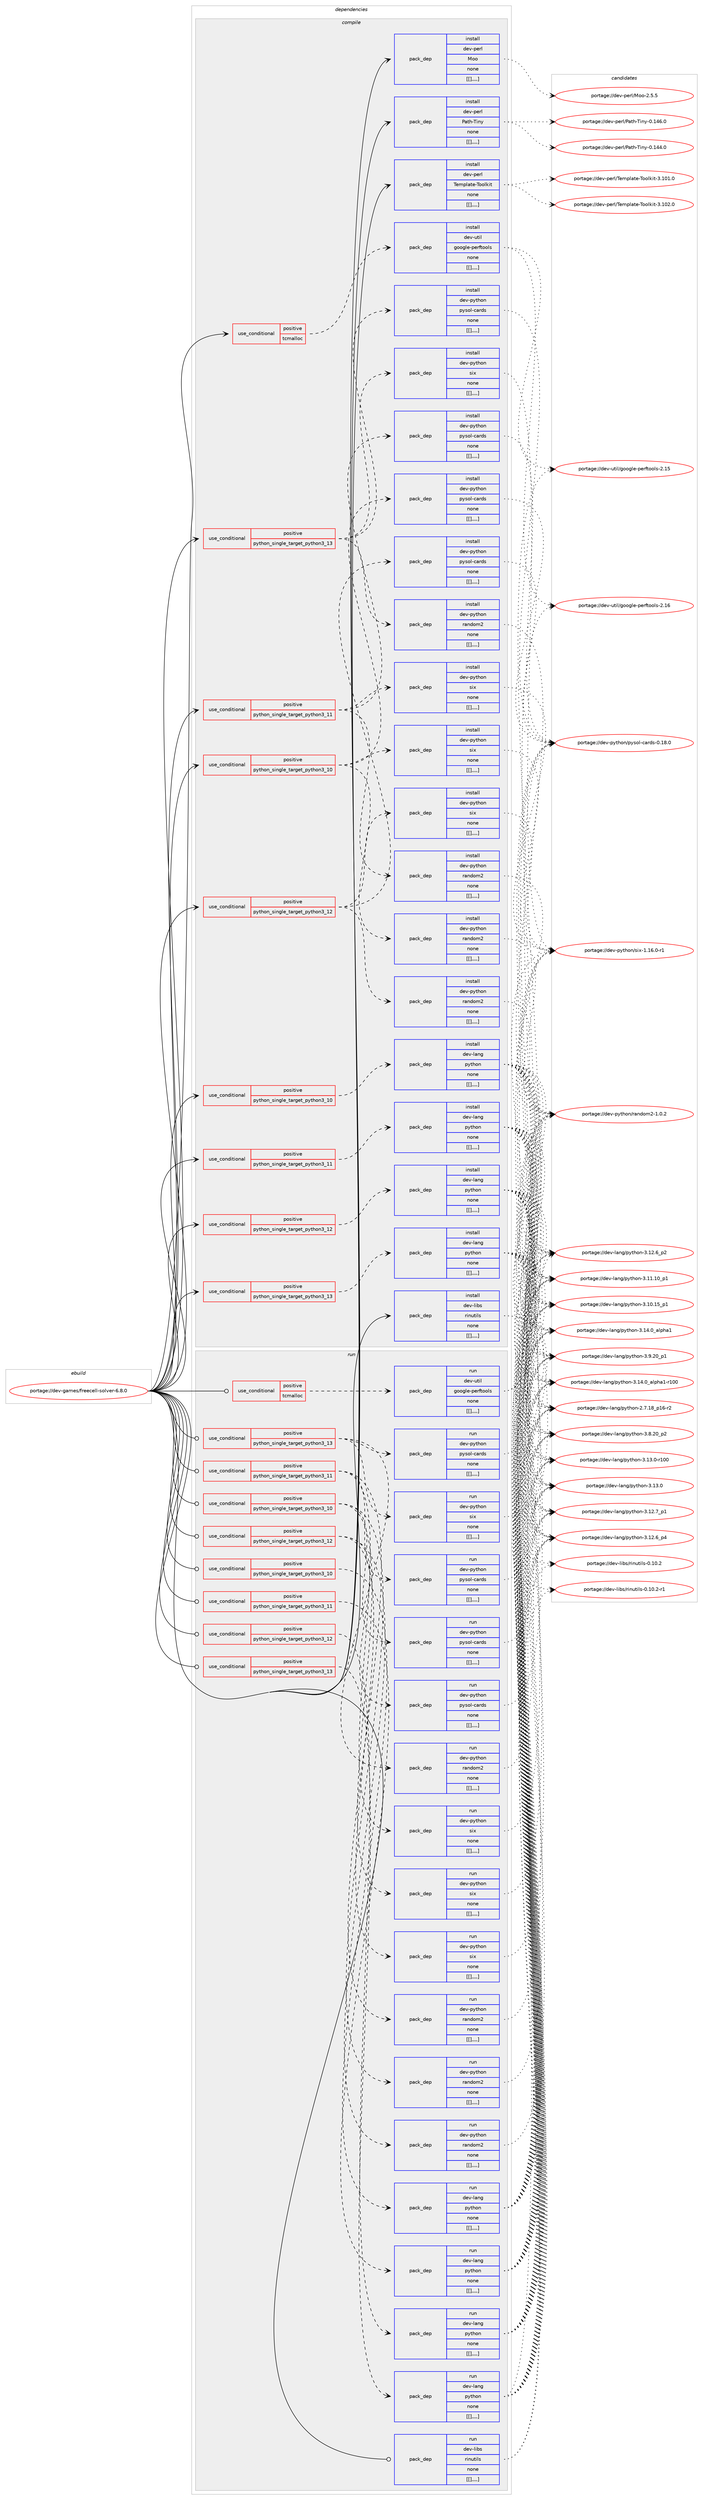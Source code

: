 digraph prolog {

# *************
# Graph options
# *************

newrank=true;
concentrate=true;
compound=true;
graph [rankdir=LR,fontname=Helvetica,fontsize=10,ranksep=1.5];#, ranksep=2.5, nodesep=0.2];
edge  [arrowhead=vee];
node  [fontname=Helvetica,fontsize=10];

# **********
# The ebuild
# **********

subgraph cluster_leftcol {
color=gray;
label=<<i>ebuild</i>>;
id [label="portage://dev-games/freecell-solver-6.8.0", color=red, width=4, href="../dev-games/freecell-solver-6.8.0.svg"];
}

# ****************
# The dependencies
# ****************

subgraph cluster_midcol {
color=gray;
label=<<i>dependencies</i>>;
subgraph cluster_compile {
fillcolor="#eeeeee";
style=filled;
label=<<i>compile</i>>;
subgraph cond21467 {
dependency78631 [label=<<TABLE BORDER="0" CELLBORDER="1" CELLSPACING="0" CELLPADDING="4"><TR><TD ROWSPAN="3" CELLPADDING="10">use_conditional</TD></TR><TR><TD>positive</TD></TR><TR><TD>python_single_target_python3_10</TD></TR></TABLE>>, shape=none, color=red];
subgraph pack56128 {
dependency78635 [label=<<TABLE BORDER="0" CELLBORDER="1" CELLSPACING="0" CELLPADDING="4" WIDTH="220"><TR><TD ROWSPAN="6" CELLPADDING="30">pack_dep</TD></TR><TR><TD WIDTH="110">install</TD></TR><TR><TD>dev-lang</TD></TR><TR><TD>python</TD></TR><TR><TD>none</TD></TR><TR><TD>[[],,,,]</TD></TR></TABLE>>, shape=none, color=blue];
}
dependency78631:e -> dependency78635:w [weight=20,style="dashed",arrowhead="vee"];
}
id:e -> dependency78631:w [weight=20,style="solid",arrowhead="vee"];
subgraph cond21480 {
dependency78648 [label=<<TABLE BORDER="0" CELLBORDER="1" CELLSPACING="0" CELLPADDING="4"><TR><TD ROWSPAN="3" CELLPADDING="10">use_conditional</TD></TR><TR><TD>positive</TD></TR><TR><TD>python_single_target_python3_10</TD></TR></TABLE>>, shape=none, color=red];
subgraph pack56140 {
dependency78675 [label=<<TABLE BORDER="0" CELLBORDER="1" CELLSPACING="0" CELLPADDING="4" WIDTH="220"><TR><TD ROWSPAN="6" CELLPADDING="30">pack_dep</TD></TR><TR><TD WIDTH="110">install</TD></TR><TR><TD>dev-python</TD></TR><TR><TD>pysol-cards</TD></TR><TR><TD>none</TD></TR><TR><TD>[[],,,,]</TD></TR></TABLE>>, shape=none, color=blue];
}
dependency78648:e -> dependency78675:w [weight=20,style="dashed",arrowhead="vee"];
subgraph pack56255 {
dependency78803 [label=<<TABLE BORDER="0" CELLBORDER="1" CELLSPACING="0" CELLPADDING="4" WIDTH="220"><TR><TD ROWSPAN="6" CELLPADDING="30">pack_dep</TD></TR><TR><TD WIDTH="110">install</TD></TR><TR><TD>dev-python</TD></TR><TR><TD>random2</TD></TR><TR><TD>none</TD></TR><TR><TD>[[],,,,]</TD></TR></TABLE>>, shape=none, color=blue];
}
dependency78648:e -> dependency78803:w [weight=20,style="dashed",arrowhead="vee"];
subgraph pack56298 {
dependency78848 [label=<<TABLE BORDER="0" CELLBORDER="1" CELLSPACING="0" CELLPADDING="4" WIDTH="220"><TR><TD ROWSPAN="6" CELLPADDING="30">pack_dep</TD></TR><TR><TD WIDTH="110">install</TD></TR><TR><TD>dev-python</TD></TR><TR><TD>six</TD></TR><TR><TD>none</TD></TR><TR><TD>[[],,,,]</TD></TR></TABLE>>, shape=none, color=blue];
}
dependency78648:e -> dependency78848:w [weight=20,style="dashed",arrowhead="vee"];
}
id:e -> dependency78648:w [weight=20,style="solid",arrowhead="vee"];
subgraph cond21532 {
dependency78866 [label=<<TABLE BORDER="0" CELLBORDER="1" CELLSPACING="0" CELLPADDING="4"><TR><TD ROWSPAN="3" CELLPADDING="10">use_conditional</TD></TR><TR><TD>positive</TD></TR><TR><TD>python_single_target_python3_11</TD></TR></TABLE>>, shape=none, color=red];
subgraph pack56315 {
dependency78886 [label=<<TABLE BORDER="0" CELLBORDER="1" CELLSPACING="0" CELLPADDING="4" WIDTH="220"><TR><TD ROWSPAN="6" CELLPADDING="30">pack_dep</TD></TR><TR><TD WIDTH="110">install</TD></TR><TR><TD>dev-lang</TD></TR><TR><TD>python</TD></TR><TR><TD>none</TD></TR><TR><TD>[[],,,,]</TD></TR></TABLE>>, shape=none, color=blue];
}
dependency78866:e -> dependency78886:w [weight=20,style="dashed",arrowhead="vee"];
}
id:e -> dependency78866:w [weight=20,style="solid",arrowhead="vee"];
subgraph cond21548 {
dependency78902 [label=<<TABLE BORDER="0" CELLBORDER="1" CELLSPACING="0" CELLPADDING="4"><TR><TD ROWSPAN="3" CELLPADDING="10">use_conditional</TD></TR><TR><TD>positive</TD></TR><TR><TD>python_single_target_python3_11</TD></TR></TABLE>>, shape=none, color=red];
subgraph pack56366 {
dependency79037 [label=<<TABLE BORDER="0" CELLBORDER="1" CELLSPACING="0" CELLPADDING="4" WIDTH="220"><TR><TD ROWSPAN="6" CELLPADDING="30">pack_dep</TD></TR><TR><TD WIDTH="110">install</TD></TR><TR><TD>dev-python</TD></TR><TR><TD>pysol-cards</TD></TR><TR><TD>none</TD></TR><TR><TD>[[],,,,]</TD></TR></TABLE>>, shape=none, color=blue];
}
dependency78902:e -> dependency79037:w [weight=20,style="dashed",arrowhead="vee"];
subgraph pack56467 {
dependency79098 [label=<<TABLE BORDER="0" CELLBORDER="1" CELLSPACING="0" CELLPADDING="4" WIDTH="220"><TR><TD ROWSPAN="6" CELLPADDING="30">pack_dep</TD></TR><TR><TD WIDTH="110">install</TD></TR><TR><TD>dev-python</TD></TR><TR><TD>random2</TD></TR><TR><TD>none</TD></TR><TR><TD>[[],,,,]</TD></TR></TABLE>>, shape=none, color=blue];
}
dependency78902:e -> dependency79098:w [weight=20,style="dashed",arrowhead="vee"];
subgraph pack56505 {
dependency79137 [label=<<TABLE BORDER="0" CELLBORDER="1" CELLSPACING="0" CELLPADDING="4" WIDTH="220"><TR><TD ROWSPAN="6" CELLPADDING="30">pack_dep</TD></TR><TR><TD WIDTH="110">install</TD></TR><TR><TD>dev-python</TD></TR><TR><TD>six</TD></TR><TR><TD>none</TD></TR><TR><TD>[[],,,,]</TD></TR></TABLE>>, shape=none, color=blue];
}
dependency78902:e -> dependency79137:w [weight=20,style="dashed",arrowhead="vee"];
}
id:e -> dependency78902:w [weight=20,style="solid",arrowhead="vee"];
subgraph cond21592 {
dependency79170 [label=<<TABLE BORDER="0" CELLBORDER="1" CELLSPACING="0" CELLPADDING="4"><TR><TD ROWSPAN="3" CELLPADDING="10">use_conditional</TD></TR><TR><TD>positive</TD></TR><TR><TD>python_single_target_python3_12</TD></TR></TABLE>>, shape=none, color=red];
subgraph pack56550 {
dependency79171 [label=<<TABLE BORDER="0" CELLBORDER="1" CELLSPACING="0" CELLPADDING="4" WIDTH="220"><TR><TD ROWSPAN="6" CELLPADDING="30">pack_dep</TD></TR><TR><TD WIDTH="110">install</TD></TR><TR><TD>dev-lang</TD></TR><TR><TD>python</TD></TR><TR><TD>none</TD></TR><TR><TD>[[],,,,]</TD></TR></TABLE>>, shape=none, color=blue];
}
dependency79170:e -> dependency79171:w [weight=20,style="dashed",arrowhead="vee"];
}
id:e -> dependency79170:w [weight=20,style="solid",arrowhead="vee"];
subgraph cond21606 {
dependency79223 [label=<<TABLE BORDER="0" CELLBORDER="1" CELLSPACING="0" CELLPADDING="4"><TR><TD ROWSPAN="3" CELLPADDING="10">use_conditional</TD></TR><TR><TD>positive</TD></TR><TR><TD>python_single_target_python3_12</TD></TR></TABLE>>, shape=none, color=red];
subgraph pack56599 {
dependency79298 [label=<<TABLE BORDER="0" CELLBORDER="1" CELLSPACING="0" CELLPADDING="4" WIDTH="220"><TR><TD ROWSPAN="6" CELLPADDING="30">pack_dep</TD></TR><TR><TD WIDTH="110">install</TD></TR><TR><TD>dev-python</TD></TR><TR><TD>pysol-cards</TD></TR><TR><TD>none</TD></TR><TR><TD>[[],,,,]</TD></TR></TABLE>>, shape=none, color=blue];
}
dependency79223:e -> dependency79298:w [weight=20,style="dashed",arrowhead="vee"];
subgraph pack56682 {
dependency79339 [label=<<TABLE BORDER="0" CELLBORDER="1" CELLSPACING="0" CELLPADDING="4" WIDTH="220"><TR><TD ROWSPAN="6" CELLPADDING="30">pack_dep</TD></TR><TR><TD WIDTH="110">install</TD></TR><TR><TD>dev-python</TD></TR><TR><TD>random2</TD></TR><TR><TD>none</TD></TR><TR><TD>[[],,,,]</TD></TR></TABLE>>, shape=none, color=blue];
}
dependency79223:e -> dependency79339:w [weight=20,style="dashed",arrowhead="vee"];
subgraph pack56738 {
dependency79392 [label=<<TABLE BORDER="0" CELLBORDER="1" CELLSPACING="0" CELLPADDING="4" WIDTH="220"><TR><TD ROWSPAN="6" CELLPADDING="30">pack_dep</TD></TR><TR><TD WIDTH="110">install</TD></TR><TR><TD>dev-python</TD></TR><TR><TD>six</TD></TR><TR><TD>none</TD></TR><TR><TD>[[],,,,]</TD></TR></TABLE>>, shape=none, color=blue];
}
dependency79223:e -> dependency79392:w [weight=20,style="dashed",arrowhead="vee"];
}
id:e -> dependency79223:w [weight=20,style="solid",arrowhead="vee"];
subgraph cond21637 {
dependency79415 [label=<<TABLE BORDER="0" CELLBORDER="1" CELLSPACING="0" CELLPADDING="4"><TR><TD ROWSPAN="3" CELLPADDING="10">use_conditional</TD></TR><TR><TD>positive</TD></TR><TR><TD>python_single_target_python3_13</TD></TR></TABLE>>, shape=none, color=red];
subgraph pack56783 {
dependency79520 [label=<<TABLE BORDER="0" CELLBORDER="1" CELLSPACING="0" CELLPADDING="4" WIDTH="220"><TR><TD ROWSPAN="6" CELLPADDING="30">pack_dep</TD></TR><TR><TD WIDTH="110">install</TD></TR><TR><TD>dev-lang</TD></TR><TR><TD>python</TD></TR><TR><TD>none</TD></TR><TR><TD>[[],,,,]</TD></TR></TABLE>>, shape=none, color=blue];
}
dependency79415:e -> dependency79520:w [weight=20,style="dashed",arrowhead="vee"];
}
id:e -> dependency79415:w [weight=20,style="solid",arrowhead="vee"];
subgraph cond21653 {
dependency79543 [label=<<TABLE BORDER="0" CELLBORDER="1" CELLSPACING="0" CELLPADDING="4"><TR><TD ROWSPAN="3" CELLPADDING="10">use_conditional</TD></TR><TR><TD>positive</TD></TR><TR><TD>python_single_target_python3_13</TD></TR></TABLE>>, shape=none, color=red];
subgraph pack56946 {
dependency79668 [label=<<TABLE BORDER="0" CELLBORDER="1" CELLSPACING="0" CELLPADDING="4" WIDTH="220"><TR><TD ROWSPAN="6" CELLPADDING="30">pack_dep</TD></TR><TR><TD WIDTH="110">install</TD></TR><TR><TD>dev-python</TD></TR><TR><TD>pysol-cards</TD></TR><TR><TD>none</TD></TR><TR><TD>[[],,,,]</TD></TR></TABLE>>, shape=none, color=blue];
}
dependency79543:e -> dependency79668:w [weight=20,style="dashed",arrowhead="vee"];
subgraph pack57023 {
dependency79731 [label=<<TABLE BORDER="0" CELLBORDER="1" CELLSPACING="0" CELLPADDING="4" WIDTH="220"><TR><TD ROWSPAN="6" CELLPADDING="30">pack_dep</TD></TR><TR><TD WIDTH="110">install</TD></TR><TR><TD>dev-python</TD></TR><TR><TD>random2</TD></TR><TR><TD>none</TD></TR><TR><TD>[[],,,,]</TD></TR></TABLE>>, shape=none, color=blue];
}
dependency79543:e -> dependency79731:w [weight=20,style="dashed",arrowhead="vee"];
subgraph pack57054 {
dependency79766 [label=<<TABLE BORDER="0" CELLBORDER="1" CELLSPACING="0" CELLPADDING="4" WIDTH="220"><TR><TD ROWSPAN="6" CELLPADDING="30">pack_dep</TD></TR><TR><TD WIDTH="110">install</TD></TR><TR><TD>dev-python</TD></TR><TR><TD>six</TD></TR><TR><TD>none</TD></TR><TR><TD>[[],,,,]</TD></TR></TABLE>>, shape=none, color=blue];
}
dependency79543:e -> dependency79766:w [weight=20,style="dashed",arrowhead="vee"];
}
id:e -> dependency79543:w [weight=20,style="solid",arrowhead="vee"];
subgraph cond21684 {
dependency79794 [label=<<TABLE BORDER="0" CELLBORDER="1" CELLSPACING="0" CELLPADDING="4"><TR><TD ROWSPAN="3" CELLPADDING="10">use_conditional</TD></TR><TR><TD>positive</TD></TR><TR><TD>tcmalloc</TD></TR></TABLE>>, shape=none, color=red];
subgraph pack57085 {
dependency79796 [label=<<TABLE BORDER="0" CELLBORDER="1" CELLSPACING="0" CELLPADDING="4" WIDTH="220"><TR><TD ROWSPAN="6" CELLPADDING="30">pack_dep</TD></TR><TR><TD WIDTH="110">install</TD></TR><TR><TD>dev-util</TD></TR><TR><TD>google-perftools</TD></TR><TR><TD>none</TD></TR><TR><TD>[[],,,,]</TD></TR></TABLE>>, shape=none, color=blue];
}
dependency79794:e -> dependency79796:w [weight=20,style="dashed",arrowhead="vee"];
}
id:e -> dependency79794:w [weight=20,style="solid",arrowhead="vee"];
subgraph pack57123 {
dependency79845 [label=<<TABLE BORDER="0" CELLBORDER="1" CELLSPACING="0" CELLPADDING="4" WIDTH="220"><TR><TD ROWSPAN="6" CELLPADDING="30">pack_dep</TD></TR><TR><TD WIDTH="110">install</TD></TR><TR><TD>dev-libs</TD></TR><TR><TD>rinutils</TD></TR><TR><TD>none</TD></TR><TR><TD>[[],,,,]</TD></TR></TABLE>>, shape=none, color=blue];
}
id:e -> dependency79845:w [weight=20,style="solid",arrowhead="vee"];
subgraph pack57126 {
dependency79848 [label=<<TABLE BORDER="0" CELLBORDER="1" CELLSPACING="0" CELLPADDING="4" WIDTH="220"><TR><TD ROWSPAN="6" CELLPADDING="30">pack_dep</TD></TR><TR><TD WIDTH="110">install</TD></TR><TR><TD>dev-perl</TD></TR><TR><TD>Moo</TD></TR><TR><TD>none</TD></TR><TR><TD>[[],,,,]</TD></TR></TABLE>>, shape=none, color=blue];
}
id:e -> dependency79848:w [weight=20,style="solid",arrowhead="vee"];
subgraph pack57142 {
dependency79878 [label=<<TABLE BORDER="0" CELLBORDER="1" CELLSPACING="0" CELLPADDING="4" WIDTH="220"><TR><TD ROWSPAN="6" CELLPADDING="30">pack_dep</TD></TR><TR><TD WIDTH="110">install</TD></TR><TR><TD>dev-perl</TD></TR><TR><TD>Path-Tiny</TD></TR><TR><TD>none</TD></TR><TR><TD>[[],,,,]</TD></TR></TABLE>>, shape=none, color=blue];
}
id:e -> dependency79878:w [weight=20,style="solid",arrowhead="vee"];
subgraph pack57201 {
dependency79955 [label=<<TABLE BORDER="0" CELLBORDER="1" CELLSPACING="0" CELLPADDING="4" WIDTH="220"><TR><TD ROWSPAN="6" CELLPADDING="30">pack_dep</TD></TR><TR><TD WIDTH="110">install</TD></TR><TR><TD>dev-perl</TD></TR><TR><TD>Template-Toolkit</TD></TR><TR><TD>none</TD></TR><TR><TD>[[],,,,]</TD></TR></TABLE>>, shape=none, color=blue];
}
id:e -> dependency79955:w [weight=20,style="solid",arrowhead="vee"];
}
subgraph cluster_compileandrun {
fillcolor="#eeeeee";
style=filled;
label=<<i>compile and run</i>>;
}
subgraph cluster_run {
fillcolor="#eeeeee";
style=filled;
label=<<i>run</i>>;
subgraph cond21720 {
dependency79959 [label=<<TABLE BORDER="0" CELLBORDER="1" CELLSPACING="0" CELLPADDING="4"><TR><TD ROWSPAN="3" CELLPADDING="10">use_conditional</TD></TR><TR><TD>positive</TD></TR><TR><TD>python_single_target_python3_10</TD></TR></TABLE>>, shape=none, color=red];
subgraph pack57208 {
dependency79968 [label=<<TABLE BORDER="0" CELLBORDER="1" CELLSPACING="0" CELLPADDING="4" WIDTH="220"><TR><TD ROWSPAN="6" CELLPADDING="30">pack_dep</TD></TR><TR><TD WIDTH="110">run</TD></TR><TR><TD>dev-lang</TD></TR><TR><TD>python</TD></TR><TR><TD>none</TD></TR><TR><TD>[[],,,,]</TD></TR></TABLE>>, shape=none, color=blue];
}
dependency79959:e -> dependency79968:w [weight=20,style="dashed",arrowhead="vee"];
}
id:e -> dependency79959:w [weight=20,style="solid",arrowhead="odot"];
subgraph cond21724 {
dependency79974 [label=<<TABLE BORDER="0" CELLBORDER="1" CELLSPACING="0" CELLPADDING="4"><TR><TD ROWSPAN="3" CELLPADDING="10">use_conditional</TD></TR><TR><TD>positive</TD></TR><TR><TD>python_single_target_python3_10</TD></TR></TABLE>>, shape=none, color=red];
subgraph pack57216 {
dependency79977 [label=<<TABLE BORDER="0" CELLBORDER="1" CELLSPACING="0" CELLPADDING="4" WIDTH="220"><TR><TD ROWSPAN="6" CELLPADDING="30">pack_dep</TD></TR><TR><TD WIDTH="110">run</TD></TR><TR><TD>dev-python</TD></TR><TR><TD>pysol-cards</TD></TR><TR><TD>none</TD></TR><TR><TD>[[],,,,]</TD></TR></TABLE>>, shape=none, color=blue];
}
dependency79974:e -> dependency79977:w [weight=20,style="dashed",arrowhead="vee"];
subgraph pack57221 {
dependency79986 [label=<<TABLE BORDER="0" CELLBORDER="1" CELLSPACING="0" CELLPADDING="4" WIDTH="220"><TR><TD ROWSPAN="6" CELLPADDING="30">pack_dep</TD></TR><TR><TD WIDTH="110">run</TD></TR><TR><TD>dev-python</TD></TR><TR><TD>random2</TD></TR><TR><TD>none</TD></TR><TR><TD>[[],,,,]</TD></TR></TABLE>>, shape=none, color=blue];
}
dependency79974:e -> dependency79986:w [weight=20,style="dashed",arrowhead="vee"];
subgraph pack57224 {
dependency79997 [label=<<TABLE BORDER="0" CELLBORDER="1" CELLSPACING="0" CELLPADDING="4" WIDTH="220"><TR><TD ROWSPAN="6" CELLPADDING="30">pack_dep</TD></TR><TR><TD WIDTH="110">run</TD></TR><TR><TD>dev-python</TD></TR><TR><TD>six</TD></TR><TR><TD>none</TD></TR><TR><TD>[[],,,,]</TD></TR></TABLE>>, shape=none, color=blue];
}
dependency79974:e -> dependency79997:w [weight=20,style="dashed",arrowhead="vee"];
}
id:e -> dependency79974:w [weight=20,style="solid",arrowhead="odot"];
subgraph cond21737 {
dependency80004 [label=<<TABLE BORDER="0" CELLBORDER="1" CELLSPACING="0" CELLPADDING="4"><TR><TD ROWSPAN="3" CELLPADDING="10">use_conditional</TD></TR><TR><TD>positive</TD></TR><TR><TD>python_single_target_python3_11</TD></TR></TABLE>>, shape=none, color=red];
subgraph pack57233 {
dependency80007 [label=<<TABLE BORDER="0" CELLBORDER="1" CELLSPACING="0" CELLPADDING="4" WIDTH="220"><TR><TD ROWSPAN="6" CELLPADDING="30">pack_dep</TD></TR><TR><TD WIDTH="110">run</TD></TR><TR><TD>dev-lang</TD></TR><TR><TD>python</TD></TR><TR><TD>none</TD></TR><TR><TD>[[],,,,]</TD></TR></TABLE>>, shape=none, color=blue];
}
dependency80004:e -> dependency80007:w [weight=20,style="dashed",arrowhead="vee"];
}
id:e -> dependency80004:w [weight=20,style="solid",arrowhead="odot"];
subgraph cond21740 {
dependency80011 [label=<<TABLE BORDER="0" CELLBORDER="1" CELLSPACING="0" CELLPADDING="4"><TR><TD ROWSPAN="3" CELLPADDING="10">use_conditional</TD></TR><TR><TD>positive</TD></TR><TR><TD>python_single_target_python3_11</TD></TR></TABLE>>, shape=none, color=red];
subgraph pack57274 {
dependency80067 [label=<<TABLE BORDER="0" CELLBORDER="1" CELLSPACING="0" CELLPADDING="4" WIDTH="220"><TR><TD ROWSPAN="6" CELLPADDING="30">pack_dep</TD></TR><TR><TD WIDTH="110">run</TD></TR><TR><TD>dev-python</TD></TR><TR><TD>pysol-cards</TD></TR><TR><TD>none</TD></TR><TR><TD>[[],,,,]</TD></TR></TABLE>>, shape=none, color=blue];
}
dependency80011:e -> dependency80067:w [weight=20,style="dashed",arrowhead="vee"];
subgraph pack57280 {
dependency80073 [label=<<TABLE BORDER="0" CELLBORDER="1" CELLSPACING="0" CELLPADDING="4" WIDTH="220"><TR><TD ROWSPAN="6" CELLPADDING="30">pack_dep</TD></TR><TR><TD WIDTH="110">run</TD></TR><TR><TD>dev-python</TD></TR><TR><TD>random2</TD></TR><TR><TD>none</TD></TR><TR><TD>[[],,,,]</TD></TR></TABLE>>, shape=none, color=blue];
}
dependency80011:e -> dependency80073:w [weight=20,style="dashed",arrowhead="vee"];
subgraph pack57285 {
dependency80079 [label=<<TABLE BORDER="0" CELLBORDER="1" CELLSPACING="0" CELLPADDING="4" WIDTH="220"><TR><TD ROWSPAN="6" CELLPADDING="30">pack_dep</TD></TR><TR><TD WIDTH="110">run</TD></TR><TR><TD>dev-python</TD></TR><TR><TD>six</TD></TR><TR><TD>none</TD></TR><TR><TD>[[],,,,]</TD></TR></TABLE>>, shape=none, color=blue];
}
dependency80011:e -> dependency80079:w [weight=20,style="dashed",arrowhead="vee"];
}
id:e -> dependency80011:w [weight=20,style="solid",arrowhead="odot"];
subgraph cond21763 {
dependency80087 [label=<<TABLE BORDER="0" CELLBORDER="1" CELLSPACING="0" CELLPADDING="4"><TR><TD ROWSPAN="3" CELLPADDING="10">use_conditional</TD></TR><TR><TD>positive</TD></TR><TR><TD>python_single_target_python3_12</TD></TR></TABLE>>, shape=none, color=red];
subgraph pack57292 {
dependency80092 [label=<<TABLE BORDER="0" CELLBORDER="1" CELLSPACING="0" CELLPADDING="4" WIDTH="220"><TR><TD ROWSPAN="6" CELLPADDING="30">pack_dep</TD></TR><TR><TD WIDTH="110">run</TD></TR><TR><TD>dev-lang</TD></TR><TR><TD>python</TD></TR><TR><TD>none</TD></TR><TR><TD>[[],,,,]</TD></TR></TABLE>>, shape=none, color=blue];
}
dependency80087:e -> dependency80092:w [weight=20,style="dashed",arrowhead="vee"];
}
id:e -> dependency80087:w [weight=20,style="solid",arrowhead="odot"];
subgraph cond21767 {
dependency80099 [label=<<TABLE BORDER="0" CELLBORDER="1" CELLSPACING="0" CELLPADDING="4"><TR><TD ROWSPAN="3" CELLPADDING="10">use_conditional</TD></TR><TR><TD>positive</TD></TR><TR><TD>python_single_target_python3_12</TD></TR></TABLE>>, shape=none, color=red];
subgraph pack57298 {
dependency80101 [label=<<TABLE BORDER="0" CELLBORDER="1" CELLSPACING="0" CELLPADDING="4" WIDTH="220"><TR><TD ROWSPAN="6" CELLPADDING="30">pack_dep</TD></TR><TR><TD WIDTH="110">run</TD></TR><TR><TD>dev-python</TD></TR><TR><TD>pysol-cards</TD></TR><TR><TD>none</TD></TR><TR><TD>[[],,,,]</TD></TR></TABLE>>, shape=none, color=blue];
}
dependency80099:e -> dependency80101:w [weight=20,style="dashed",arrowhead="vee"];
subgraph pack57300 {
dependency80104 [label=<<TABLE BORDER="0" CELLBORDER="1" CELLSPACING="0" CELLPADDING="4" WIDTH="220"><TR><TD ROWSPAN="6" CELLPADDING="30">pack_dep</TD></TR><TR><TD WIDTH="110">run</TD></TR><TR><TD>dev-python</TD></TR><TR><TD>random2</TD></TR><TR><TD>none</TD></TR><TR><TD>[[],,,,]</TD></TR></TABLE>>, shape=none, color=blue];
}
dependency80099:e -> dependency80104:w [weight=20,style="dashed",arrowhead="vee"];
subgraph pack57303 {
dependency80111 [label=<<TABLE BORDER="0" CELLBORDER="1" CELLSPACING="0" CELLPADDING="4" WIDTH="220"><TR><TD ROWSPAN="6" CELLPADDING="30">pack_dep</TD></TR><TR><TD WIDTH="110">run</TD></TR><TR><TD>dev-python</TD></TR><TR><TD>six</TD></TR><TR><TD>none</TD></TR><TR><TD>[[],,,,]</TD></TR></TABLE>>, shape=none, color=blue];
}
dependency80099:e -> dependency80111:w [weight=20,style="dashed",arrowhead="vee"];
}
id:e -> dependency80099:w [weight=20,style="solid",arrowhead="odot"];
subgraph cond21775 {
dependency80121 [label=<<TABLE BORDER="0" CELLBORDER="1" CELLSPACING="0" CELLPADDING="4"><TR><TD ROWSPAN="3" CELLPADDING="10">use_conditional</TD></TR><TR><TD>positive</TD></TR><TR><TD>python_single_target_python3_13</TD></TR></TABLE>>, shape=none, color=red];
subgraph pack57313 {
dependency80124 [label=<<TABLE BORDER="0" CELLBORDER="1" CELLSPACING="0" CELLPADDING="4" WIDTH="220"><TR><TD ROWSPAN="6" CELLPADDING="30">pack_dep</TD></TR><TR><TD WIDTH="110">run</TD></TR><TR><TD>dev-lang</TD></TR><TR><TD>python</TD></TR><TR><TD>none</TD></TR><TR><TD>[[],,,,]</TD></TR></TABLE>>, shape=none, color=blue];
}
dependency80121:e -> dependency80124:w [weight=20,style="dashed",arrowhead="vee"];
}
id:e -> dependency80121:w [weight=20,style="solid",arrowhead="odot"];
subgraph cond21780 {
dependency80130 [label=<<TABLE BORDER="0" CELLBORDER="1" CELLSPACING="0" CELLPADDING="4"><TR><TD ROWSPAN="3" CELLPADDING="10">use_conditional</TD></TR><TR><TD>positive</TD></TR><TR><TD>python_single_target_python3_13</TD></TR></TABLE>>, shape=none, color=red];
subgraph pack57317 {
dependency80132 [label=<<TABLE BORDER="0" CELLBORDER="1" CELLSPACING="0" CELLPADDING="4" WIDTH="220"><TR><TD ROWSPAN="6" CELLPADDING="30">pack_dep</TD></TR><TR><TD WIDTH="110">run</TD></TR><TR><TD>dev-python</TD></TR><TR><TD>pysol-cards</TD></TR><TR><TD>none</TD></TR><TR><TD>[[],,,,]</TD></TR></TABLE>>, shape=none, color=blue];
}
dependency80130:e -> dependency80132:w [weight=20,style="dashed",arrowhead="vee"];
subgraph pack57323 {
dependency80141 [label=<<TABLE BORDER="0" CELLBORDER="1" CELLSPACING="0" CELLPADDING="4" WIDTH="220"><TR><TD ROWSPAN="6" CELLPADDING="30">pack_dep</TD></TR><TR><TD WIDTH="110">run</TD></TR><TR><TD>dev-python</TD></TR><TR><TD>random2</TD></TR><TR><TD>none</TD></TR><TR><TD>[[],,,,]</TD></TR></TABLE>>, shape=none, color=blue];
}
dependency80130:e -> dependency80141:w [weight=20,style="dashed",arrowhead="vee"];
subgraph pack57326 {
dependency80144 [label=<<TABLE BORDER="0" CELLBORDER="1" CELLSPACING="0" CELLPADDING="4" WIDTH="220"><TR><TD ROWSPAN="6" CELLPADDING="30">pack_dep</TD></TR><TR><TD WIDTH="110">run</TD></TR><TR><TD>dev-python</TD></TR><TR><TD>six</TD></TR><TR><TD>none</TD></TR><TR><TD>[[],,,,]</TD></TR></TABLE>>, shape=none, color=blue];
}
dependency80130:e -> dependency80144:w [weight=20,style="dashed",arrowhead="vee"];
}
id:e -> dependency80130:w [weight=20,style="solid",arrowhead="odot"];
subgraph cond21788 {
dependency80155 [label=<<TABLE BORDER="0" CELLBORDER="1" CELLSPACING="0" CELLPADDING="4"><TR><TD ROWSPAN="3" CELLPADDING="10">use_conditional</TD></TR><TR><TD>positive</TD></TR><TR><TD>tcmalloc</TD></TR></TABLE>>, shape=none, color=red];
subgraph pack57332 {
dependency80156 [label=<<TABLE BORDER="0" CELLBORDER="1" CELLSPACING="0" CELLPADDING="4" WIDTH="220"><TR><TD ROWSPAN="6" CELLPADDING="30">pack_dep</TD></TR><TR><TD WIDTH="110">run</TD></TR><TR><TD>dev-util</TD></TR><TR><TD>google-perftools</TD></TR><TR><TD>none</TD></TR><TR><TD>[[],,,,]</TD></TR></TABLE>>, shape=none, color=blue];
}
dependency80155:e -> dependency80156:w [weight=20,style="dashed",arrowhead="vee"];
}
id:e -> dependency80155:w [weight=20,style="solid",arrowhead="odot"];
subgraph pack57338 {
dependency80173 [label=<<TABLE BORDER="0" CELLBORDER="1" CELLSPACING="0" CELLPADDING="4" WIDTH="220"><TR><TD ROWSPAN="6" CELLPADDING="30">pack_dep</TD></TR><TR><TD WIDTH="110">run</TD></TR><TR><TD>dev-libs</TD></TR><TR><TD>rinutils</TD></TR><TR><TD>none</TD></TR><TR><TD>[[],,,,]</TD></TR></TABLE>>, shape=none, color=blue];
}
id:e -> dependency80173:w [weight=20,style="solid",arrowhead="odot"];
}
}

# **************
# The candidates
# **************

subgraph cluster_choices {
rank=same;
color=gray;
label=<<i>candidates</i>>;

subgraph choice57015 {
color=black;
nodesep=1;
choice100101118451089711010347112121116104111110455146495246489597108112104974945114494848 [label="portage://dev-lang/python-3.14.0_alpha1-r100", color=red, width=4,href="../dev-lang/python-3.14.0_alpha1-r100.svg"];
choice1001011184510897110103471121211161041111104551464952464895971081121049749 [label="portage://dev-lang/python-3.14.0_alpha1", color=red, width=4,href="../dev-lang/python-3.14.0_alpha1.svg"];
choice1001011184510897110103471121211161041111104551464951464845114494848 [label="portage://dev-lang/python-3.13.0-r100", color=red, width=4,href="../dev-lang/python-3.13.0-r100.svg"];
choice10010111845108971101034711212111610411111045514649514648 [label="portage://dev-lang/python-3.13.0", color=red, width=4,href="../dev-lang/python-3.13.0.svg"];
choice100101118451089711010347112121116104111110455146495046559511249 [label="portage://dev-lang/python-3.12.7_p1", color=red, width=4,href="../dev-lang/python-3.12.7_p1.svg"];
choice100101118451089711010347112121116104111110455146495046549511252 [label="portage://dev-lang/python-3.12.6_p4", color=red, width=4,href="../dev-lang/python-3.12.6_p4.svg"];
choice100101118451089711010347112121116104111110455146495046549511250 [label="portage://dev-lang/python-3.12.6_p2", color=red, width=4,href="../dev-lang/python-3.12.6_p2.svg"];
choice10010111845108971101034711212111610411111045514649494649489511249 [label="portage://dev-lang/python-3.11.10_p1", color=red, width=4,href="../dev-lang/python-3.11.10_p1.svg"];
choice10010111845108971101034711212111610411111045514649484649539511249 [label="portage://dev-lang/python-3.10.15_p1", color=red, width=4,href="../dev-lang/python-3.10.15_p1.svg"];
choice100101118451089711010347112121116104111110455146574650489511249 [label="portage://dev-lang/python-3.9.20_p1", color=red, width=4,href="../dev-lang/python-3.9.20_p1.svg"];
choice100101118451089711010347112121116104111110455146564650489511250 [label="portage://dev-lang/python-3.8.20_p2", color=red, width=4,href="../dev-lang/python-3.8.20_p2.svg"];
choice100101118451089711010347112121116104111110455046554649569511249544511450 [label="portage://dev-lang/python-2.7.18_p16-r2", color=red, width=4,href="../dev-lang/python-2.7.18_p16-r2.svg"];
dependency78635:e -> choice100101118451089711010347112121116104111110455146495246489597108112104974945114494848:w [style=dotted,weight="100"];
dependency78635:e -> choice1001011184510897110103471121211161041111104551464952464895971081121049749:w [style=dotted,weight="100"];
dependency78635:e -> choice1001011184510897110103471121211161041111104551464951464845114494848:w [style=dotted,weight="100"];
dependency78635:e -> choice10010111845108971101034711212111610411111045514649514648:w [style=dotted,weight="100"];
dependency78635:e -> choice100101118451089711010347112121116104111110455146495046559511249:w [style=dotted,weight="100"];
dependency78635:e -> choice100101118451089711010347112121116104111110455146495046549511252:w [style=dotted,weight="100"];
dependency78635:e -> choice100101118451089711010347112121116104111110455146495046549511250:w [style=dotted,weight="100"];
dependency78635:e -> choice10010111845108971101034711212111610411111045514649494649489511249:w [style=dotted,weight="100"];
dependency78635:e -> choice10010111845108971101034711212111610411111045514649484649539511249:w [style=dotted,weight="100"];
dependency78635:e -> choice100101118451089711010347112121116104111110455146574650489511249:w [style=dotted,weight="100"];
dependency78635:e -> choice100101118451089711010347112121116104111110455146564650489511250:w [style=dotted,weight="100"];
dependency78635:e -> choice100101118451089711010347112121116104111110455046554649569511249544511450:w [style=dotted,weight="100"];
}
subgraph choice57021 {
color=black;
nodesep=1;
choice100101118451121211161041111104711212111511110845999711410011545484649564648 [label="portage://dev-python/pysol-cards-0.18.0", color=red, width=4,href="../dev-python/pysol-cards-0.18.0.svg"];
dependency78675:e -> choice100101118451121211161041111104711212111511110845999711410011545484649564648:w [style=dotted,weight="100"];
}
subgraph choice57036 {
color=black;
nodesep=1;
choice10010111845112121116104111110471149711010011110950454946484650 [label="portage://dev-python/random2-1.0.2", color=red, width=4,href="../dev-python/random2-1.0.2.svg"];
dependency78803:e -> choice10010111845112121116104111110471149711010011110950454946484650:w [style=dotted,weight="100"];
}
subgraph choice57052 {
color=black;
nodesep=1;
choice1001011184511212111610411111047115105120454946495446484511449 [label="portage://dev-python/six-1.16.0-r1", color=red, width=4,href="../dev-python/six-1.16.0-r1.svg"];
dependency78848:e -> choice1001011184511212111610411111047115105120454946495446484511449:w [style=dotted,weight="100"];
}
subgraph choice57060 {
color=black;
nodesep=1;
choice100101118451089711010347112121116104111110455146495246489597108112104974945114494848 [label="portage://dev-lang/python-3.14.0_alpha1-r100", color=red, width=4,href="../dev-lang/python-3.14.0_alpha1-r100.svg"];
choice1001011184510897110103471121211161041111104551464952464895971081121049749 [label="portage://dev-lang/python-3.14.0_alpha1", color=red, width=4,href="../dev-lang/python-3.14.0_alpha1.svg"];
choice1001011184510897110103471121211161041111104551464951464845114494848 [label="portage://dev-lang/python-3.13.0-r100", color=red, width=4,href="../dev-lang/python-3.13.0-r100.svg"];
choice10010111845108971101034711212111610411111045514649514648 [label="portage://dev-lang/python-3.13.0", color=red, width=4,href="../dev-lang/python-3.13.0.svg"];
choice100101118451089711010347112121116104111110455146495046559511249 [label="portage://dev-lang/python-3.12.7_p1", color=red, width=4,href="../dev-lang/python-3.12.7_p1.svg"];
choice100101118451089711010347112121116104111110455146495046549511252 [label="portage://dev-lang/python-3.12.6_p4", color=red, width=4,href="../dev-lang/python-3.12.6_p4.svg"];
choice100101118451089711010347112121116104111110455146495046549511250 [label="portage://dev-lang/python-3.12.6_p2", color=red, width=4,href="../dev-lang/python-3.12.6_p2.svg"];
choice10010111845108971101034711212111610411111045514649494649489511249 [label="portage://dev-lang/python-3.11.10_p1", color=red, width=4,href="../dev-lang/python-3.11.10_p1.svg"];
choice10010111845108971101034711212111610411111045514649484649539511249 [label="portage://dev-lang/python-3.10.15_p1", color=red, width=4,href="../dev-lang/python-3.10.15_p1.svg"];
choice100101118451089711010347112121116104111110455146574650489511249 [label="portage://dev-lang/python-3.9.20_p1", color=red, width=4,href="../dev-lang/python-3.9.20_p1.svg"];
choice100101118451089711010347112121116104111110455146564650489511250 [label="portage://dev-lang/python-3.8.20_p2", color=red, width=4,href="../dev-lang/python-3.8.20_p2.svg"];
choice100101118451089711010347112121116104111110455046554649569511249544511450 [label="portage://dev-lang/python-2.7.18_p16-r2", color=red, width=4,href="../dev-lang/python-2.7.18_p16-r2.svg"];
dependency78886:e -> choice100101118451089711010347112121116104111110455146495246489597108112104974945114494848:w [style=dotted,weight="100"];
dependency78886:e -> choice1001011184510897110103471121211161041111104551464952464895971081121049749:w [style=dotted,weight="100"];
dependency78886:e -> choice1001011184510897110103471121211161041111104551464951464845114494848:w [style=dotted,weight="100"];
dependency78886:e -> choice10010111845108971101034711212111610411111045514649514648:w [style=dotted,weight="100"];
dependency78886:e -> choice100101118451089711010347112121116104111110455146495046559511249:w [style=dotted,weight="100"];
dependency78886:e -> choice100101118451089711010347112121116104111110455146495046549511252:w [style=dotted,weight="100"];
dependency78886:e -> choice100101118451089711010347112121116104111110455146495046549511250:w [style=dotted,weight="100"];
dependency78886:e -> choice10010111845108971101034711212111610411111045514649494649489511249:w [style=dotted,weight="100"];
dependency78886:e -> choice10010111845108971101034711212111610411111045514649484649539511249:w [style=dotted,weight="100"];
dependency78886:e -> choice100101118451089711010347112121116104111110455146574650489511249:w [style=dotted,weight="100"];
dependency78886:e -> choice100101118451089711010347112121116104111110455146564650489511250:w [style=dotted,weight="100"];
dependency78886:e -> choice100101118451089711010347112121116104111110455046554649569511249544511450:w [style=dotted,weight="100"];
}
subgraph choice57065 {
color=black;
nodesep=1;
choice100101118451121211161041111104711212111511110845999711410011545484649564648 [label="portage://dev-python/pysol-cards-0.18.0", color=red, width=4,href="../dev-python/pysol-cards-0.18.0.svg"];
dependency79037:e -> choice100101118451121211161041111104711212111511110845999711410011545484649564648:w [style=dotted,weight="100"];
}
subgraph choice57085 {
color=black;
nodesep=1;
choice10010111845112121116104111110471149711010011110950454946484650 [label="portage://dev-python/random2-1.0.2", color=red, width=4,href="../dev-python/random2-1.0.2.svg"];
dependency79098:e -> choice10010111845112121116104111110471149711010011110950454946484650:w [style=dotted,weight="100"];
}
subgraph choice57086 {
color=black;
nodesep=1;
choice1001011184511212111610411111047115105120454946495446484511449 [label="portage://dev-python/six-1.16.0-r1", color=red, width=4,href="../dev-python/six-1.16.0-r1.svg"];
dependency79137:e -> choice1001011184511212111610411111047115105120454946495446484511449:w [style=dotted,weight="100"];
}
subgraph choice57092 {
color=black;
nodesep=1;
choice100101118451089711010347112121116104111110455146495246489597108112104974945114494848 [label="portage://dev-lang/python-3.14.0_alpha1-r100", color=red, width=4,href="../dev-lang/python-3.14.0_alpha1-r100.svg"];
choice1001011184510897110103471121211161041111104551464952464895971081121049749 [label="portage://dev-lang/python-3.14.0_alpha1", color=red, width=4,href="../dev-lang/python-3.14.0_alpha1.svg"];
choice1001011184510897110103471121211161041111104551464951464845114494848 [label="portage://dev-lang/python-3.13.0-r100", color=red, width=4,href="../dev-lang/python-3.13.0-r100.svg"];
choice10010111845108971101034711212111610411111045514649514648 [label="portage://dev-lang/python-3.13.0", color=red, width=4,href="../dev-lang/python-3.13.0.svg"];
choice100101118451089711010347112121116104111110455146495046559511249 [label="portage://dev-lang/python-3.12.7_p1", color=red, width=4,href="../dev-lang/python-3.12.7_p1.svg"];
choice100101118451089711010347112121116104111110455146495046549511252 [label="portage://dev-lang/python-3.12.6_p4", color=red, width=4,href="../dev-lang/python-3.12.6_p4.svg"];
choice100101118451089711010347112121116104111110455146495046549511250 [label="portage://dev-lang/python-3.12.6_p2", color=red, width=4,href="../dev-lang/python-3.12.6_p2.svg"];
choice10010111845108971101034711212111610411111045514649494649489511249 [label="portage://dev-lang/python-3.11.10_p1", color=red, width=4,href="../dev-lang/python-3.11.10_p1.svg"];
choice10010111845108971101034711212111610411111045514649484649539511249 [label="portage://dev-lang/python-3.10.15_p1", color=red, width=4,href="../dev-lang/python-3.10.15_p1.svg"];
choice100101118451089711010347112121116104111110455146574650489511249 [label="portage://dev-lang/python-3.9.20_p1", color=red, width=4,href="../dev-lang/python-3.9.20_p1.svg"];
choice100101118451089711010347112121116104111110455146564650489511250 [label="portage://dev-lang/python-3.8.20_p2", color=red, width=4,href="../dev-lang/python-3.8.20_p2.svg"];
choice100101118451089711010347112121116104111110455046554649569511249544511450 [label="portage://dev-lang/python-2.7.18_p16-r2", color=red, width=4,href="../dev-lang/python-2.7.18_p16-r2.svg"];
dependency79171:e -> choice100101118451089711010347112121116104111110455146495246489597108112104974945114494848:w [style=dotted,weight="100"];
dependency79171:e -> choice1001011184510897110103471121211161041111104551464952464895971081121049749:w [style=dotted,weight="100"];
dependency79171:e -> choice1001011184510897110103471121211161041111104551464951464845114494848:w [style=dotted,weight="100"];
dependency79171:e -> choice10010111845108971101034711212111610411111045514649514648:w [style=dotted,weight="100"];
dependency79171:e -> choice100101118451089711010347112121116104111110455146495046559511249:w [style=dotted,weight="100"];
dependency79171:e -> choice100101118451089711010347112121116104111110455146495046549511252:w [style=dotted,weight="100"];
dependency79171:e -> choice100101118451089711010347112121116104111110455146495046549511250:w [style=dotted,weight="100"];
dependency79171:e -> choice10010111845108971101034711212111610411111045514649494649489511249:w [style=dotted,weight="100"];
dependency79171:e -> choice10010111845108971101034711212111610411111045514649484649539511249:w [style=dotted,weight="100"];
dependency79171:e -> choice100101118451089711010347112121116104111110455146574650489511249:w [style=dotted,weight="100"];
dependency79171:e -> choice100101118451089711010347112121116104111110455146564650489511250:w [style=dotted,weight="100"];
dependency79171:e -> choice100101118451089711010347112121116104111110455046554649569511249544511450:w [style=dotted,weight="100"];
}
subgraph choice57096 {
color=black;
nodesep=1;
choice100101118451121211161041111104711212111511110845999711410011545484649564648 [label="portage://dev-python/pysol-cards-0.18.0", color=red, width=4,href="../dev-python/pysol-cards-0.18.0.svg"];
dependency79298:e -> choice100101118451121211161041111104711212111511110845999711410011545484649564648:w [style=dotted,weight="100"];
}
subgraph choice57099 {
color=black;
nodesep=1;
choice10010111845112121116104111110471149711010011110950454946484650 [label="portage://dev-python/random2-1.0.2", color=red, width=4,href="../dev-python/random2-1.0.2.svg"];
dependency79339:e -> choice10010111845112121116104111110471149711010011110950454946484650:w [style=dotted,weight="100"];
}
subgraph choice57102 {
color=black;
nodesep=1;
choice1001011184511212111610411111047115105120454946495446484511449 [label="portage://dev-python/six-1.16.0-r1", color=red, width=4,href="../dev-python/six-1.16.0-r1.svg"];
dependency79392:e -> choice1001011184511212111610411111047115105120454946495446484511449:w [style=dotted,weight="100"];
}
subgraph choice57113 {
color=black;
nodesep=1;
choice100101118451089711010347112121116104111110455146495246489597108112104974945114494848 [label="portage://dev-lang/python-3.14.0_alpha1-r100", color=red, width=4,href="../dev-lang/python-3.14.0_alpha1-r100.svg"];
choice1001011184510897110103471121211161041111104551464952464895971081121049749 [label="portage://dev-lang/python-3.14.0_alpha1", color=red, width=4,href="../dev-lang/python-3.14.0_alpha1.svg"];
choice1001011184510897110103471121211161041111104551464951464845114494848 [label="portage://dev-lang/python-3.13.0-r100", color=red, width=4,href="../dev-lang/python-3.13.0-r100.svg"];
choice10010111845108971101034711212111610411111045514649514648 [label="portage://dev-lang/python-3.13.0", color=red, width=4,href="../dev-lang/python-3.13.0.svg"];
choice100101118451089711010347112121116104111110455146495046559511249 [label="portage://dev-lang/python-3.12.7_p1", color=red, width=4,href="../dev-lang/python-3.12.7_p1.svg"];
choice100101118451089711010347112121116104111110455146495046549511252 [label="portage://dev-lang/python-3.12.6_p4", color=red, width=4,href="../dev-lang/python-3.12.6_p4.svg"];
choice100101118451089711010347112121116104111110455146495046549511250 [label="portage://dev-lang/python-3.12.6_p2", color=red, width=4,href="../dev-lang/python-3.12.6_p2.svg"];
choice10010111845108971101034711212111610411111045514649494649489511249 [label="portage://dev-lang/python-3.11.10_p1", color=red, width=4,href="../dev-lang/python-3.11.10_p1.svg"];
choice10010111845108971101034711212111610411111045514649484649539511249 [label="portage://dev-lang/python-3.10.15_p1", color=red, width=4,href="../dev-lang/python-3.10.15_p1.svg"];
choice100101118451089711010347112121116104111110455146574650489511249 [label="portage://dev-lang/python-3.9.20_p1", color=red, width=4,href="../dev-lang/python-3.9.20_p1.svg"];
choice100101118451089711010347112121116104111110455146564650489511250 [label="portage://dev-lang/python-3.8.20_p2", color=red, width=4,href="../dev-lang/python-3.8.20_p2.svg"];
choice100101118451089711010347112121116104111110455046554649569511249544511450 [label="portage://dev-lang/python-2.7.18_p16-r2", color=red, width=4,href="../dev-lang/python-2.7.18_p16-r2.svg"];
dependency79520:e -> choice100101118451089711010347112121116104111110455146495246489597108112104974945114494848:w [style=dotted,weight="100"];
dependency79520:e -> choice1001011184510897110103471121211161041111104551464952464895971081121049749:w [style=dotted,weight="100"];
dependency79520:e -> choice1001011184510897110103471121211161041111104551464951464845114494848:w [style=dotted,weight="100"];
dependency79520:e -> choice10010111845108971101034711212111610411111045514649514648:w [style=dotted,weight="100"];
dependency79520:e -> choice100101118451089711010347112121116104111110455146495046559511249:w [style=dotted,weight="100"];
dependency79520:e -> choice100101118451089711010347112121116104111110455146495046549511252:w [style=dotted,weight="100"];
dependency79520:e -> choice100101118451089711010347112121116104111110455146495046549511250:w [style=dotted,weight="100"];
dependency79520:e -> choice10010111845108971101034711212111610411111045514649494649489511249:w [style=dotted,weight="100"];
dependency79520:e -> choice10010111845108971101034711212111610411111045514649484649539511249:w [style=dotted,weight="100"];
dependency79520:e -> choice100101118451089711010347112121116104111110455146574650489511249:w [style=dotted,weight="100"];
dependency79520:e -> choice100101118451089711010347112121116104111110455146564650489511250:w [style=dotted,weight="100"];
dependency79520:e -> choice100101118451089711010347112121116104111110455046554649569511249544511450:w [style=dotted,weight="100"];
}
subgraph choice57132 {
color=black;
nodesep=1;
choice100101118451121211161041111104711212111511110845999711410011545484649564648 [label="portage://dev-python/pysol-cards-0.18.0", color=red, width=4,href="../dev-python/pysol-cards-0.18.0.svg"];
dependency79668:e -> choice100101118451121211161041111104711212111511110845999711410011545484649564648:w [style=dotted,weight="100"];
}
subgraph choice57137 {
color=black;
nodesep=1;
choice10010111845112121116104111110471149711010011110950454946484650 [label="portage://dev-python/random2-1.0.2", color=red, width=4,href="../dev-python/random2-1.0.2.svg"];
dependency79731:e -> choice10010111845112121116104111110471149711010011110950454946484650:w [style=dotted,weight="100"];
}
subgraph choice57144 {
color=black;
nodesep=1;
choice1001011184511212111610411111047115105120454946495446484511449 [label="portage://dev-python/six-1.16.0-r1", color=red, width=4,href="../dev-python/six-1.16.0-r1.svg"];
dependency79766:e -> choice1001011184511212111610411111047115105120454946495446484511449:w [style=dotted,weight="100"];
}
subgraph choice57148 {
color=black;
nodesep=1;
choice1001011184511711610510847103111111103108101451121011141021161111111081154550464954 [label="portage://dev-util/google-perftools-2.16", color=red, width=4,href="../dev-util/google-perftools-2.16.svg"];
choice1001011184511711610510847103111111103108101451121011141021161111111081154550464953 [label="portage://dev-util/google-perftools-2.15", color=red, width=4,href="../dev-util/google-perftools-2.15.svg"];
dependency79796:e -> choice1001011184511711610510847103111111103108101451121011141021161111111081154550464954:w [style=dotted,weight="100"];
dependency79796:e -> choice1001011184511711610510847103111111103108101451121011141021161111111081154550464953:w [style=dotted,weight="100"];
}
subgraph choice57149 {
color=black;
nodesep=1;
choice100101118451081059811547114105110117116105108115454846494846504511449 [label="portage://dev-libs/rinutils-0.10.2-r1", color=red, width=4,href="../dev-libs/rinutils-0.10.2-r1.svg"];
choice10010111845108105981154711410511011711610510811545484649484650 [label="portage://dev-libs/rinutils-0.10.2", color=red, width=4,href="../dev-libs/rinutils-0.10.2.svg"];
dependency79845:e -> choice100101118451081059811547114105110117116105108115454846494846504511449:w [style=dotted,weight="100"];
dependency79845:e -> choice10010111845108105981154711410511011711610510811545484649484650:w [style=dotted,weight="100"];
}
subgraph choice57150 {
color=black;
nodesep=1;
choice100101118451121011141084777111111455046534653 [label="portage://dev-perl/Moo-2.5.5", color=red, width=4,href="../dev-perl/Moo-2.5.5.svg"];
dependency79848:e -> choice100101118451121011141084777111111455046534653:w [style=dotted,weight="100"];
}
subgraph choice57160 {
color=black;
nodesep=1;
choice1001011184511210111410847809711610445841051101214548464952544648 [label="portage://dev-perl/Path-Tiny-0.146.0", color=red, width=4,href="../dev-perl/Path-Tiny-0.146.0.svg"];
choice1001011184511210111410847809711610445841051101214548464952524648 [label="portage://dev-perl/Path-Tiny-0.144.0", color=red, width=4,href="../dev-perl/Path-Tiny-0.144.0.svg"];
dependency79878:e -> choice1001011184511210111410847809711610445841051101214548464952544648:w [style=dotted,weight="100"];
dependency79878:e -> choice1001011184511210111410847809711610445841051101214548464952524648:w [style=dotted,weight="100"];
}
subgraph choice57167 {
color=black;
nodesep=1;
choice1001011184511210111410847841011091121089711610145841111111081071051164551464948504648 [label="portage://dev-perl/Template-Toolkit-3.102.0", color=red, width=4,href="../dev-perl/Template-Toolkit-3.102.0.svg"];
choice1001011184511210111410847841011091121089711610145841111111081071051164551464948494648 [label="portage://dev-perl/Template-Toolkit-3.101.0", color=red, width=4,href="../dev-perl/Template-Toolkit-3.101.0.svg"];
dependency79955:e -> choice1001011184511210111410847841011091121089711610145841111111081071051164551464948504648:w [style=dotted,weight="100"];
dependency79955:e -> choice1001011184511210111410847841011091121089711610145841111111081071051164551464948494648:w [style=dotted,weight="100"];
}
subgraph choice57169 {
color=black;
nodesep=1;
choice100101118451089711010347112121116104111110455146495246489597108112104974945114494848 [label="portage://dev-lang/python-3.14.0_alpha1-r100", color=red, width=4,href="../dev-lang/python-3.14.0_alpha1-r100.svg"];
choice1001011184510897110103471121211161041111104551464952464895971081121049749 [label="portage://dev-lang/python-3.14.0_alpha1", color=red, width=4,href="../dev-lang/python-3.14.0_alpha1.svg"];
choice1001011184510897110103471121211161041111104551464951464845114494848 [label="portage://dev-lang/python-3.13.0-r100", color=red, width=4,href="../dev-lang/python-3.13.0-r100.svg"];
choice10010111845108971101034711212111610411111045514649514648 [label="portage://dev-lang/python-3.13.0", color=red, width=4,href="../dev-lang/python-3.13.0.svg"];
choice100101118451089711010347112121116104111110455146495046559511249 [label="portage://dev-lang/python-3.12.7_p1", color=red, width=4,href="../dev-lang/python-3.12.7_p1.svg"];
choice100101118451089711010347112121116104111110455146495046549511252 [label="portage://dev-lang/python-3.12.6_p4", color=red, width=4,href="../dev-lang/python-3.12.6_p4.svg"];
choice100101118451089711010347112121116104111110455146495046549511250 [label="portage://dev-lang/python-3.12.6_p2", color=red, width=4,href="../dev-lang/python-3.12.6_p2.svg"];
choice10010111845108971101034711212111610411111045514649494649489511249 [label="portage://dev-lang/python-3.11.10_p1", color=red, width=4,href="../dev-lang/python-3.11.10_p1.svg"];
choice10010111845108971101034711212111610411111045514649484649539511249 [label="portage://dev-lang/python-3.10.15_p1", color=red, width=4,href="../dev-lang/python-3.10.15_p1.svg"];
choice100101118451089711010347112121116104111110455146574650489511249 [label="portage://dev-lang/python-3.9.20_p1", color=red, width=4,href="../dev-lang/python-3.9.20_p1.svg"];
choice100101118451089711010347112121116104111110455146564650489511250 [label="portage://dev-lang/python-3.8.20_p2", color=red, width=4,href="../dev-lang/python-3.8.20_p2.svg"];
choice100101118451089711010347112121116104111110455046554649569511249544511450 [label="portage://dev-lang/python-2.7.18_p16-r2", color=red, width=4,href="../dev-lang/python-2.7.18_p16-r2.svg"];
dependency79968:e -> choice100101118451089711010347112121116104111110455146495246489597108112104974945114494848:w [style=dotted,weight="100"];
dependency79968:e -> choice1001011184510897110103471121211161041111104551464952464895971081121049749:w [style=dotted,weight="100"];
dependency79968:e -> choice1001011184510897110103471121211161041111104551464951464845114494848:w [style=dotted,weight="100"];
dependency79968:e -> choice10010111845108971101034711212111610411111045514649514648:w [style=dotted,weight="100"];
dependency79968:e -> choice100101118451089711010347112121116104111110455146495046559511249:w [style=dotted,weight="100"];
dependency79968:e -> choice100101118451089711010347112121116104111110455146495046549511252:w [style=dotted,weight="100"];
dependency79968:e -> choice100101118451089711010347112121116104111110455146495046549511250:w [style=dotted,weight="100"];
dependency79968:e -> choice10010111845108971101034711212111610411111045514649494649489511249:w [style=dotted,weight="100"];
dependency79968:e -> choice10010111845108971101034711212111610411111045514649484649539511249:w [style=dotted,weight="100"];
dependency79968:e -> choice100101118451089711010347112121116104111110455146574650489511249:w [style=dotted,weight="100"];
dependency79968:e -> choice100101118451089711010347112121116104111110455146564650489511250:w [style=dotted,weight="100"];
dependency79968:e -> choice100101118451089711010347112121116104111110455046554649569511249544511450:w [style=dotted,weight="100"];
}
subgraph choice57179 {
color=black;
nodesep=1;
choice100101118451121211161041111104711212111511110845999711410011545484649564648 [label="portage://dev-python/pysol-cards-0.18.0", color=red, width=4,href="../dev-python/pysol-cards-0.18.0.svg"];
dependency79977:e -> choice100101118451121211161041111104711212111511110845999711410011545484649564648:w [style=dotted,weight="100"];
}
subgraph choice57187 {
color=black;
nodesep=1;
choice10010111845112121116104111110471149711010011110950454946484650 [label="portage://dev-python/random2-1.0.2", color=red, width=4,href="../dev-python/random2-1.0.2.svg"];
dependency79986:e -> choice10010111845112121116104111110471149711010011110950454946484650:w [style=dotted,weight="100"];
}
subgraph choice57189 {
color=black;
nodesep=1;
choice1001011184511212111610411111047115105120454946495446484511449 [label="portage://dev-python/six-1.16.0-r1", color=red, width=4,href="../dev-python/six-1.16.0-r1.svg"];
dependency79997:e -> choice1001011184511212111610411111047115105120454946495446484511449:w [style=dotted,weight="100"];
}
subgraph choice57199 {
color=black;
nodesep=1;
choice100101118451089711010347112121116104111110455146495246489597108112104974945114494848 [label="portage://dev-lang/python-3.14.0_alpha1-r100", color=red, width=4,href="../dev-lang/python-3.14.0_alpha1-r100.svg"];
choice1001011184510897110103471121211161041111104551464952464895971081121049749 [label="portage://dev-lang/python-3.14.0_alpha1", color=red, width=4,href="../dev-lang/python-3.14.0_alpha1.svg"];
choice1001011184510897110103471121211161041111104551464951464845114494848 [label="portage://dev-lang/python-3.13.0-r100", color=red, width=4,href="../dev-lang/python-3.13.0-r100.svg"];
choice10010111845108971101034711212111610411111045514649514648 [label="portage://dev-lang/python-3.13.0", color=red, width=4,href="../dev-lang/python-3.13.0.svg"];
choice100101118451089711010347112121116104111110455146495046559511249 [label="portage://dev-lang/python-3.12.7_p1", color=red, width=4,href="../dev-lang/python-3.12.7_p1.svg"];
choice100101118451089711010347112121116104111110455146495046549511252 [label="portage://dev-lang/python-3.12.6_p4", color=red, width=4,href="../dev-lang/python-3.12.6_p4.svg"];
choice100101118451089711010347112121116104111110455146495046549511250 [label="portage://dev-lang/python-3.12.6_p2", color=red, width=4,href="../dev-lang/python-3.12.6_p2.svg"];
choice10010111845108971101034711212111610411111045514649494649489511249 [label="portage://dev-lang/python-3.11.10_p1", color=red, width=4,href="../dev-lang/python-3.11.10_p1.svg"];
choice10010111845108971101034711212111610411111045514649484649539511249 [label="portage://dev-lang/python-3.10.15_p1", color=red, width=4,href="../dev-lang/python-3.10.15_p1.svg"];
choice100101118451089711010347112121116104111110455146574650489511249 [label="portage://dev-lang/python-3.9.20_p1", color=red, width=4,href="../dev-lang/python-3.9.20_p1.svg"];
choice100101118451089711010347112121116104111110455146564650489511250 [label="portage://dev-lang/python-3.8.20_p2", color=red, width=4,href="../dev-lang/python-3.8.20_p2.svg"];
choice100101118451089711010347112121116104111110455046554649569511249544511450 [label="portage://dev-lang/python-2.7.18_p16-r2", color=red, width=4,href="../dev-lang/python-2.7.18_p16-r2.svg"];
dependency80007:e -> choice100101118451089711010347112121116104111110455146495246489597108112104974945114494848:w [style=dotted,weight="100"];
dependency80007:e -> choice1001011184510897110103471121211161041111104551464952464895971081121049749:w [style=dotted,weight="100"];
dependency80007:e -> choice1001011184510897110103471121211161041111104551464951464845114494848:w [style=dotted,weight="100"];
dependency80007:e -> choice10010111845108971101034711212111610411111045514649514648:w [style=dotted,weight="100"];
dependency80007:e -> choice100101118451089711010347112121116104111110455146495046559511249:w [style=dotted,weight="100"];
dependency80007:e -> choice100101118451089711010347112121116104111110455146495046549511252:w [style=dotted,weight="100"];
dependency80007:e -> choice100101118451089711010347112121116104111110455146495046549511250:w [style=dotted,weight="100"];
dependency80007:e -> choice10010111845108971101034711212111610411111045514649494649489511249:w [style=dotted,weight="100"];
dependency80007:e -> choice10010111845108971101034711212111610411111045514649484649539511249:w [style=dotted,weight="100"];
dependency80007:e -> choice100101118451089711010347112121116104111110455146574650489511249:w [style=dotted,weight="100"];
dependency80007:e -> choice100101118451089711010347112121116104111110455146564650489511250:w [style=dotted,weight="100"];
dependency80007:e -> choice100101118451089711010347112121116104111110455046554649569511249544511450:w [style=dotted,weight="100"];
}
subgraph choice57207 {
color=black;
nodesep=1;
choice100101118451121211161041111104711212111511110845999711410011545484649564648 [label="portage://dev-python/pysol-cards-0.18.0", color=red, width=4,href="../dev-python/pysol-cards-0.18.0.svg"];
dependency80067:e -> choice100101118451121211161041111104711212111511110845999711410011545484649564648:w [style=dotted,weight="100"];
}
subgraph choice57210 {
color=black;
nodesep=1;
choice10010111845112121116104111110471149711010011110950454946484650 [label="portage://dev-python/random2-1.0.2", color=red, width=4,href="../dev-python/random2-1.0.2.svg"];
dependency80073:e -> choice10010111845112121116104111110471149711010011110950454946484650:w [style=dotted,weight="100"];
}
subgraph choice57212 {
color=black;
nodesep=1;
choice1001011184511212111610411111047115105120454946495446484511449 [label="portage://dev-python/six-1.16.0-r1", color=red, width=4,href="../dev-python/six-1.16.0-r1.svg"];
dependency80079:e -> choice1001011184511212111610411111047115105120454946495446484511449:w [style=dotted,weight="100"];
}
subgraph choice57213 {
color=black;
nodesep=1;
choice100101118451089711010347112121116104111110455146495246489597108112104974945114494848 [label="portage://dev-lang/python-3.14.0_alpha1-r100", color=red, width=4,href="../dev-lang/python-3.14.0_alpha1-r100.svg"];
choice1001011184510897110103471121211161041111104551464952464895971081121049749 [label="portage://dev-lang/python-3.14.0_alpha1", color=red, width=4,href="../dev-lang/python-3.14.0_alpha1.svg"];
choice1001011184510897110103471121211161041111104551464951464845114494848 [label="portage://dev-lang/python-3.13.0-r100", color=red, width=4,href="../dev-lang/python-3.13.0-r100.svg"];
choice10010111845108971101034711212111610411111045514649514648 [label="portage://dev-lang/python-3.13.0", color=red, width=4,href="../dev-lang/python-3.13.0.svg"];
choice100101118451089711010347112121116104111110455146495046559511249 [label="portage://dev-lang/python-3.12.7_p1", color=red, width=4,href="../dev-lang/python-3.12.7_p1.svg"];
choice100101118451089711010347112121116104111110455146495046549511252 [label="portage://dev-lang/python-3.12.6_p4", color=red, width=4,href="../dev-lang/python-3.12.6_p4.svg"];
choice100101118451089711010347112121116104111110455146495046549511250 [label="portage://dev-lang/python-3.12.6_p2", color=red, width=4,href="../dev-lang/python-3.12.6_p2.svg"];
choice10010111845108971101034711212111610411111045514649494649489511249 [label="portage://dev-lang/python-3.11.10_p1", color=red, width=4,href="../dev-lang/python-3.11.10_p1.svg"];
choice10010111845108971101034711212111610411111045514649484649539511249 [label="portage://dev-lang/python-3.10.15_p1", color=red, width=4,href="../dev-lang/python-3.10.15_p1.svg"];
choice100101118451089711010347112121116104111110455146574650489511249 [label="portage://dev-lang/python-3.9.20_p1", color=red, width=4,href="../dev-lang/python-3.9.20_p1.svg"];
choice100101118451089711010347112121116104111110455146564650489511250 [label="portage://dev-lang/python-3.8.20_p2", color=red, width=4,href="../dev-lang/python-3.8.20_p2.svg"];
choice100101118451089711010347112121116104111110455046554649569511249544511450 [label="portage://dev-lang/python-2.7.18_p16-r2", color=red, width=4,href="../dev-lang/python-2.7.18_p16-r2.svg"];
dependency80092:e -> choice100101118451089711010347112121116104111110455146495246489597108112104974945114494848:w [style=dotted,weight="100"];
dependency80092:e -> choice1001011184510897110103471121211161041111104551464952464895971081121049749:w [style=dotted,weight="100"];
dependency80092:e -> choice1001011184510897110103471121211161041111104551464951464845114494848:w [style=dotted,weight="100"];
dependency80092:e -> choice10010111845108971101034711212111610411111045514649514648:w [style=dotted,weight="100"];
dependency80092:e -> choice100101118451089711010347112121116104111110455146495046559511249:w [style=dotted,weight="100"];
dependency80092:e -> choice100101118451089711010347112121116104111110455146495046549511252:w [style=dotted,weight="100"];
dependency80092:e -> choice100101118451089711010347112121116104111110455146495046549511250:w [style=dotted,weight="100"];
dependency80092:e -> choice10010111845108971101034711212111610411111045514649494649489511249:w [style=dotted,weight="100"];
dependency80092:e -> choice10010111845108971101034711212111610411111045514649484649539511249:w [style=dotted,weight="100"];
dependency80092:e -> choice100101118451089711010347112121116104111110455146574650489511249:w [style=dotted,weight="100"];
dependency80092:e -> choice100101118451089711010347112121116104111110455146564650489511250:w [style=dotted,weight="100"];
dependency80092:e -> choice100101118451089711010347112121116104111110455046554649569511249544511450:w [style=dotted,weight="100"];
}
subgraph choice57216 {
color=black;
nodesep=1;
choice100101118451121211161041111104711212111511110845999711410011545484649564648 [label="portage://dev-python/pysol-cards-0.18.0", color=red, width=4,href="../dev-python/pysol-cards-0.18.0.svg"];
dependency80101:e -> choice100101118451121211161041111104711212111511110845999711410011545484649564648:w [style=dotted,weight="100"];
}
subgraph choice57218 {
color=black;
nodesep=1;
choice10010111845112121116104111110471149711010011110950454946484650 [label="portage://dev-python/random2-1.0.2", color=red, width=4,href="../dev-python/random2-1.0.2.svg"];
dependency80104:e -> choice10010111845112121116104111110471149711010011110950454946484650:w [style=dotted,weight="100"];
}
subgraph choice57219 {
color=black;
nodesep=1;
choice1001011184511212111610411111047115105120454946495446484511449 [label="portage://dev-python/six-1.16.0-r1", color=red, width=4,href="../dev-python/six-1.16.0-r1.svg"];
dependency80111:e -> choice1001011184511212111610411111047115105120454946495446484511449:w [style=dotted,weight="100"];
}
subgraph choice57232 {
color=black;
nodesep=1;
choice100101118451089711010347112121116104111110455146495246489597108112104974945114494848 [label="portage://dev-lang/python-3.14.0_alpha1-r100", color=red, width=4,href="../dev-lang/python-3.14.0_alpha1-r100.svg"];
choice1001011184510897110103471121211161041111104551464952464895971081121049749 [label="portage://dev-lang/python-3.14.0_alpha1", color=red, width=4,href="../dev-lang/python-3.14.0_alpha1.svg"];
choice1001011184510897110103471121211161041111104551464951464845114494848 [label="portage://dev-lang/python-3.13.0-r100", color=red, width=4,href="../dev-lang/python-3.13.0-r100.svg"];
choice10010111845108971101034711212111610411111045514649514648 [label="portage://dev-lang/python-3.13.0", color=red, width=4,href="../dev-lang/python-3.13.0.svg"];
choice100101118451089711010347112121116104111110455146495046559511249 [label="portage://dev-lang/python-3.12.7_p1", color=red, width=4,href="../dev-lang/python-3.12.7_p1.svg"];
choice100101118451089711010347112121116104111110455146495046549511252 [label="portage://dev-lang/python-3.12.6_p4", color=red, width=4,href="../dev-lang/python-3.12.6_p4.svg"];
choice100101118451089711010347112121116104111110455146495046549511250 [label="portage://dev-lang/python-3.12.6_p2", color=red, width=4,href="../dev-lang/python-3.12.6_p2.svg"];
choice10010111845108971101034711212111610411111045514649494649489511249 [label="portage://dev-lang/python-3.11.10_p1", color=red, width=4,href="../dev-lang/python-3.11.10_p1.svg"];
choice10010111845108971101034711212111610411111045514649484649539511249 [label="portage://dev-lang/python-3.10.15_p1", color=red, width=4,href="../dev-lang/python-3.10.15_p1.svg"];
choice100101118451089711010347112121116104111110455146574650489511249 [label="portage://dev-lang/python-3.9.20_p1", color=red, width=4,href="../dev-lang/python-3.9.20_p1.svg"];
choice100101118451089711010347112121116104111110455146564650489511250 [label="portage://dev-lang/python-3.8.20_p2", color=red, width=4,href="../dev-lang/python-3.8.20_p2.svg"];
choice100101118451089711010347112121116104111110455046554649569511249544511450 [label="portage://dev-lang/python-2.7.18_p16-r2", color=red, width=4,href="../dev-lang/python-2.7.18_p16-r2.svg"];
dependency80124:e -> choice100101118451089711010347112121116104111110455146495246489597108112104974945114494848:w [style=dotted,weight="100"];
dependency80124:e -> choice1001011184510897110103471121211161041111104551464952464895971081121049749:w [style=dotted,weight="100"];
dependency80124:e -> choice1001011184510897110103471121211161041111104551464951464845114494848:w [style=dotted,weight="100"];
dependency80124:e -> choice10010111845108971101034711212111610411111045514649514648:w [style=dotted,weight="100"];
dependency80124:e -> choice100101118451089711010347112121116104111110455146495046559511249:w [style=dotted,weight="100"];
dependency80124:e -> choice100101118451089711010347112121116104111110455146495046549511252:w [style=dotted,weight="100"];
dependency80124:e -> choice100101118451089711010347112121116104111110455146495046549511250:w [style=dotted,weight="100"];
dependency80124:e -> choice10010111845108971101034711212111610411111045514649494649489511249:w [style=dotted,weight="100"];
dependency80124:e -> choice10010111845108971101034711212111610411111045514649484649539511249:w [style=dotted,weight="100"];
dependency80124:e -> choice100101118451089711010347112121116104111110455146574650489511249:w [style=dotted,weight="100"];
dependency80124:e -> choice100101118451089711010347112121116104111110455146564650489511250:w [style=dotted,weight="100"];
dependency80124:e -> choice100101118451089711010347112121116104111110455046554649569511249544511450:w [style=dotted,weight="100"];
}
subgraph choice57247 {
color=black;
nodesep=1;
choice100101118451121211161041111104711212111511110845999711410011545484649564648 [label="portage://dev-python/pysol-cards-0.18.0", color=red, width=4,href="../dev-python/pysol-cards-0.18.0.svg"];
dependency80132:e -> choice100101118451121211161041111104711212111511110845999711410011545484649564648:w [style=dotted,weight="100"];
}
subgraph choice57248 {
color=black;
nodesep=1;
choice10010111845112121116104111110471149711010011110950454946484650 [label="portage://dev-python/random2-1.0.2", color=red, width=4,href="../dev-python/random2-1.0.2.svg"];
dependency80141:e -> choice10010111845112121116104111110471149711010011110950454946484650:w [style=dotted,weight="100"];
}
subgraph choice57259 {
color=black;
nodesep=1;
choice1001011184511212111610411111047115105120454946495446484511449 [label="portage://dev-python/six-1.16.0-r1", color=red, width=4,href="../dev-python/six-1.16.0-r1.svg"];
dependency80144:e -> choice1001011184511212111610411111047115105120454946495446484511449:w [style=dotted,weight="100"];
}
subgraph choice57281 {
color=black;
nodesep=1;
choice1001011184511711610510847103111111103108101451121011141021161111111081154550464954 [label="portage://dev-util/google-perftools-2.16", color=red, width=4,href="../dev-util/google-perftools-2.16.svg"];
choice1001011184511711610510847103111111103108101451121011141021161111111081154550464953 [label="portage://dev-util/google-perftools-2.15", color=red, width=4,href="../dev-util/google-perftools-2.15.svg"];
dependency80156:e -> choice1001011184511711610510847103111111103108101451121011141021161111111081154550464954:w [style=dotted,weight="100"];
dependency80156:e -> choice1001011184511711610510847103111111103108101451121011141021161111111081154550464953:w [style=dotted,weight="100"];
}
subgraph choice57283 {
color=black;
nodesep=1;
choice100101118451081059811547114105110117116105108115454846494846504511449 [label="portage://dev-libs/rinutils-0.10.2-r1", color=red, width=4,href="../dev-libs/rinutils-0.10.2-r1.svg"];
choice10010111845108105981154711410511011711610510811545484649484650 [label="portage://dev-libs/rinutils-0.10.2", color=red, width=4,href="../dev-libs/rinutils-0.10.2.svg"];
dependency80173:e -> choice100101118451081059811547114105110117116105108115454846494846504511449:w [style=dotted,weight="100"];
dependency80173:e -> choice10010111845108105981154711410511011711610510811545484649484650:w [style=dotted,weight="100"];
}
}

}
